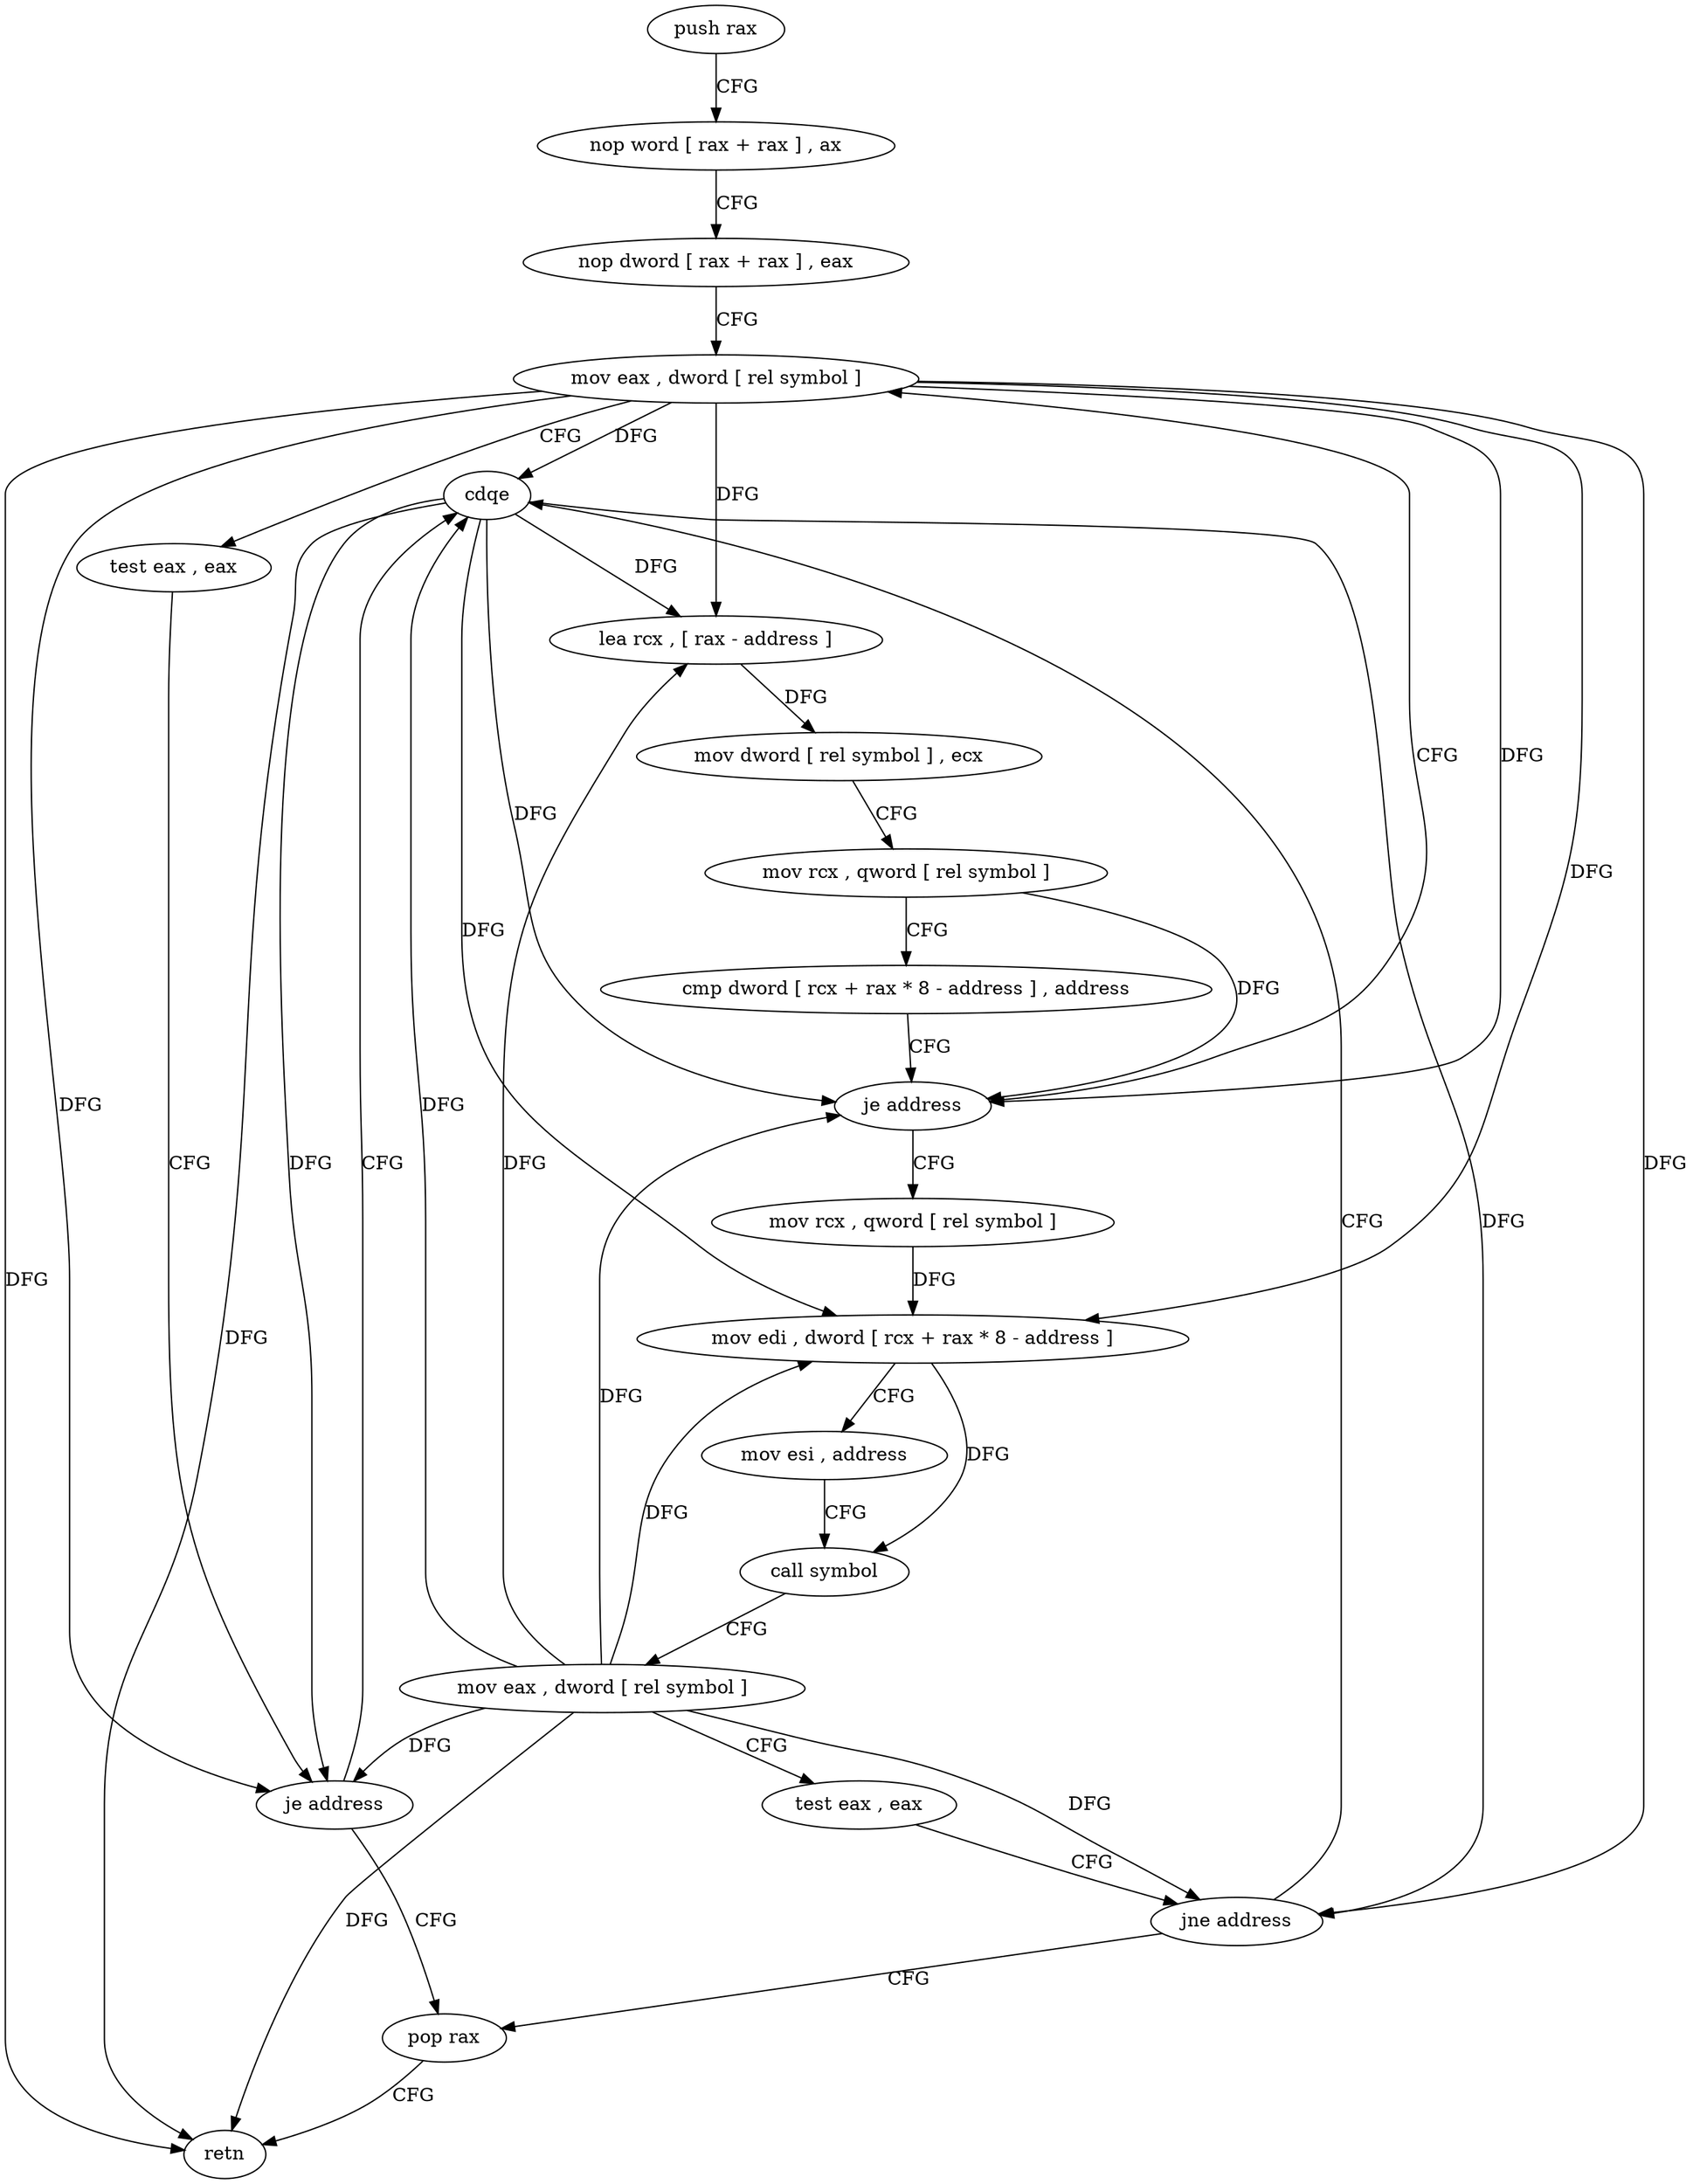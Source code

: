 digraph "func" {
"321936" [label = "push rax" ]
"321937" [label = "nop word [ rax + rax ] , ax" ]
"321947" [label = "nop dword [ rax + rax ] , eax" ]
"321952" [label = "mov eax , dword [ rel symbol ]" ]
"322019" [label = "pop rax" ]
"322020" [label = "retn" ]
"321962" [label = "cdqe" ]
"321964" [label = "lea rcx , [ rax - address ]" ]
"321968" [label = "mov dword [ rel symbol ] , ecx" ]
"321974" [label = "mov rcx , qword [ rel symbol ]" ]
"321981" [label = "cmp dword [ rcx + rax * 8 - address ] , address" ]
"321986" [label = "je address" ]
"321988" [label = "mov rcx , qword [ rel symbol ]" ]
"321958" [label = "test eax , eax" ]
"321960" [label = "je address" ]
"321995" [label = "mov edi , dword [ rcx + rax * 8 - address ]" ]
"321999" [label = "mov esi , address" ]
"322004" [label = "call symbol" ]
"322009" [label = "mov eax , dword [ rel symbol ]" ]
"322015" [label = "test eax , eax" ]
"322017" [label = "jne address" ]
"321936" -> "321937" [ label = "CFG" ]
"321937" -> "321947" [ label = "CFG" ]
"321947" -> "321952" [ label = "CFG" ]
"321952" -> "321958" [ label = "CFG" ]
"321952" -> "321960" [ label = "DFG" ]
"321952" -> "322020" [ label = "DFG" ]
"321952" -> "321962" [ label = "DFG" ]
"321952" -> "321964" [ label = "DFG" ]
"321952" -> "321986" [ label = "DFG" ]
"321952" -> "321995" [ label = "DFG" ]
"321952" -> "322017" [ label = "DFG" ]
"322019" -> "322020" [ label = "CFG" ]
"321962" -> "321964" [ label = "DFG" ]
"321962" -> "321960" [ label = "DFG" ]
"321962" -> "322020" [ label = "DFG" ]
"321962" -> "321986" [ label = "DFG" ]
"321962" -> "321995" [ label = "DFG" ]
"321962" -> "322017" [ label = "DFG" ]
"321964" -> "321968" [ label = "DFG" ]
"321968" -> "321974" [ label = "CFG" ]
"321974" -> "321981" [ label = "CFG" ]
"321974" -> "321986" [ label = "DFG" ]
"321981" -> "321986" [ label = "CFG" ]
"321986" -> "321952" [ label = "CFG" ]
"321986" -> "321988" [ label = "CFG" ]
"321988" -> "321995" [ label = "DFG" ]
"321958" -> "321960" [ label = "CFG" ]
"321960" -> "322019" [ label = "CFG" ]
"321960" -> "321962" [ label = "CFG" ]
"321995" -> "321999" [ label = "CFG" ]
"321995" -> "322004" [ label = "DFG" ]
"321999" -> "322004" [ label = "CFG" ]
"322004" -> "322009" [ label = "CFG" ]
"322009" -> "322015" [ label = "CFG" ]
"322009" -> "321960" [ label = "DFG" ]
"322009" -> "321962" [ label = "DFG" ]
"322009" -> "321964" [ label = "DFG" ]
"322009" -> "321986" [ label = "DFG" ]
"322009" -> "321995" [ label = "DFG" ]
"322009" -> "322020" [ label = "DFG" ]
"322009" -> "322017" [ label = "DFG" ]
"322015" -> "322017" [ label = "CFG" ]
"322017" -> "321962" [ label = "CFG" ]
"322017" -> "322019" [ label = "CFG" ]
}
